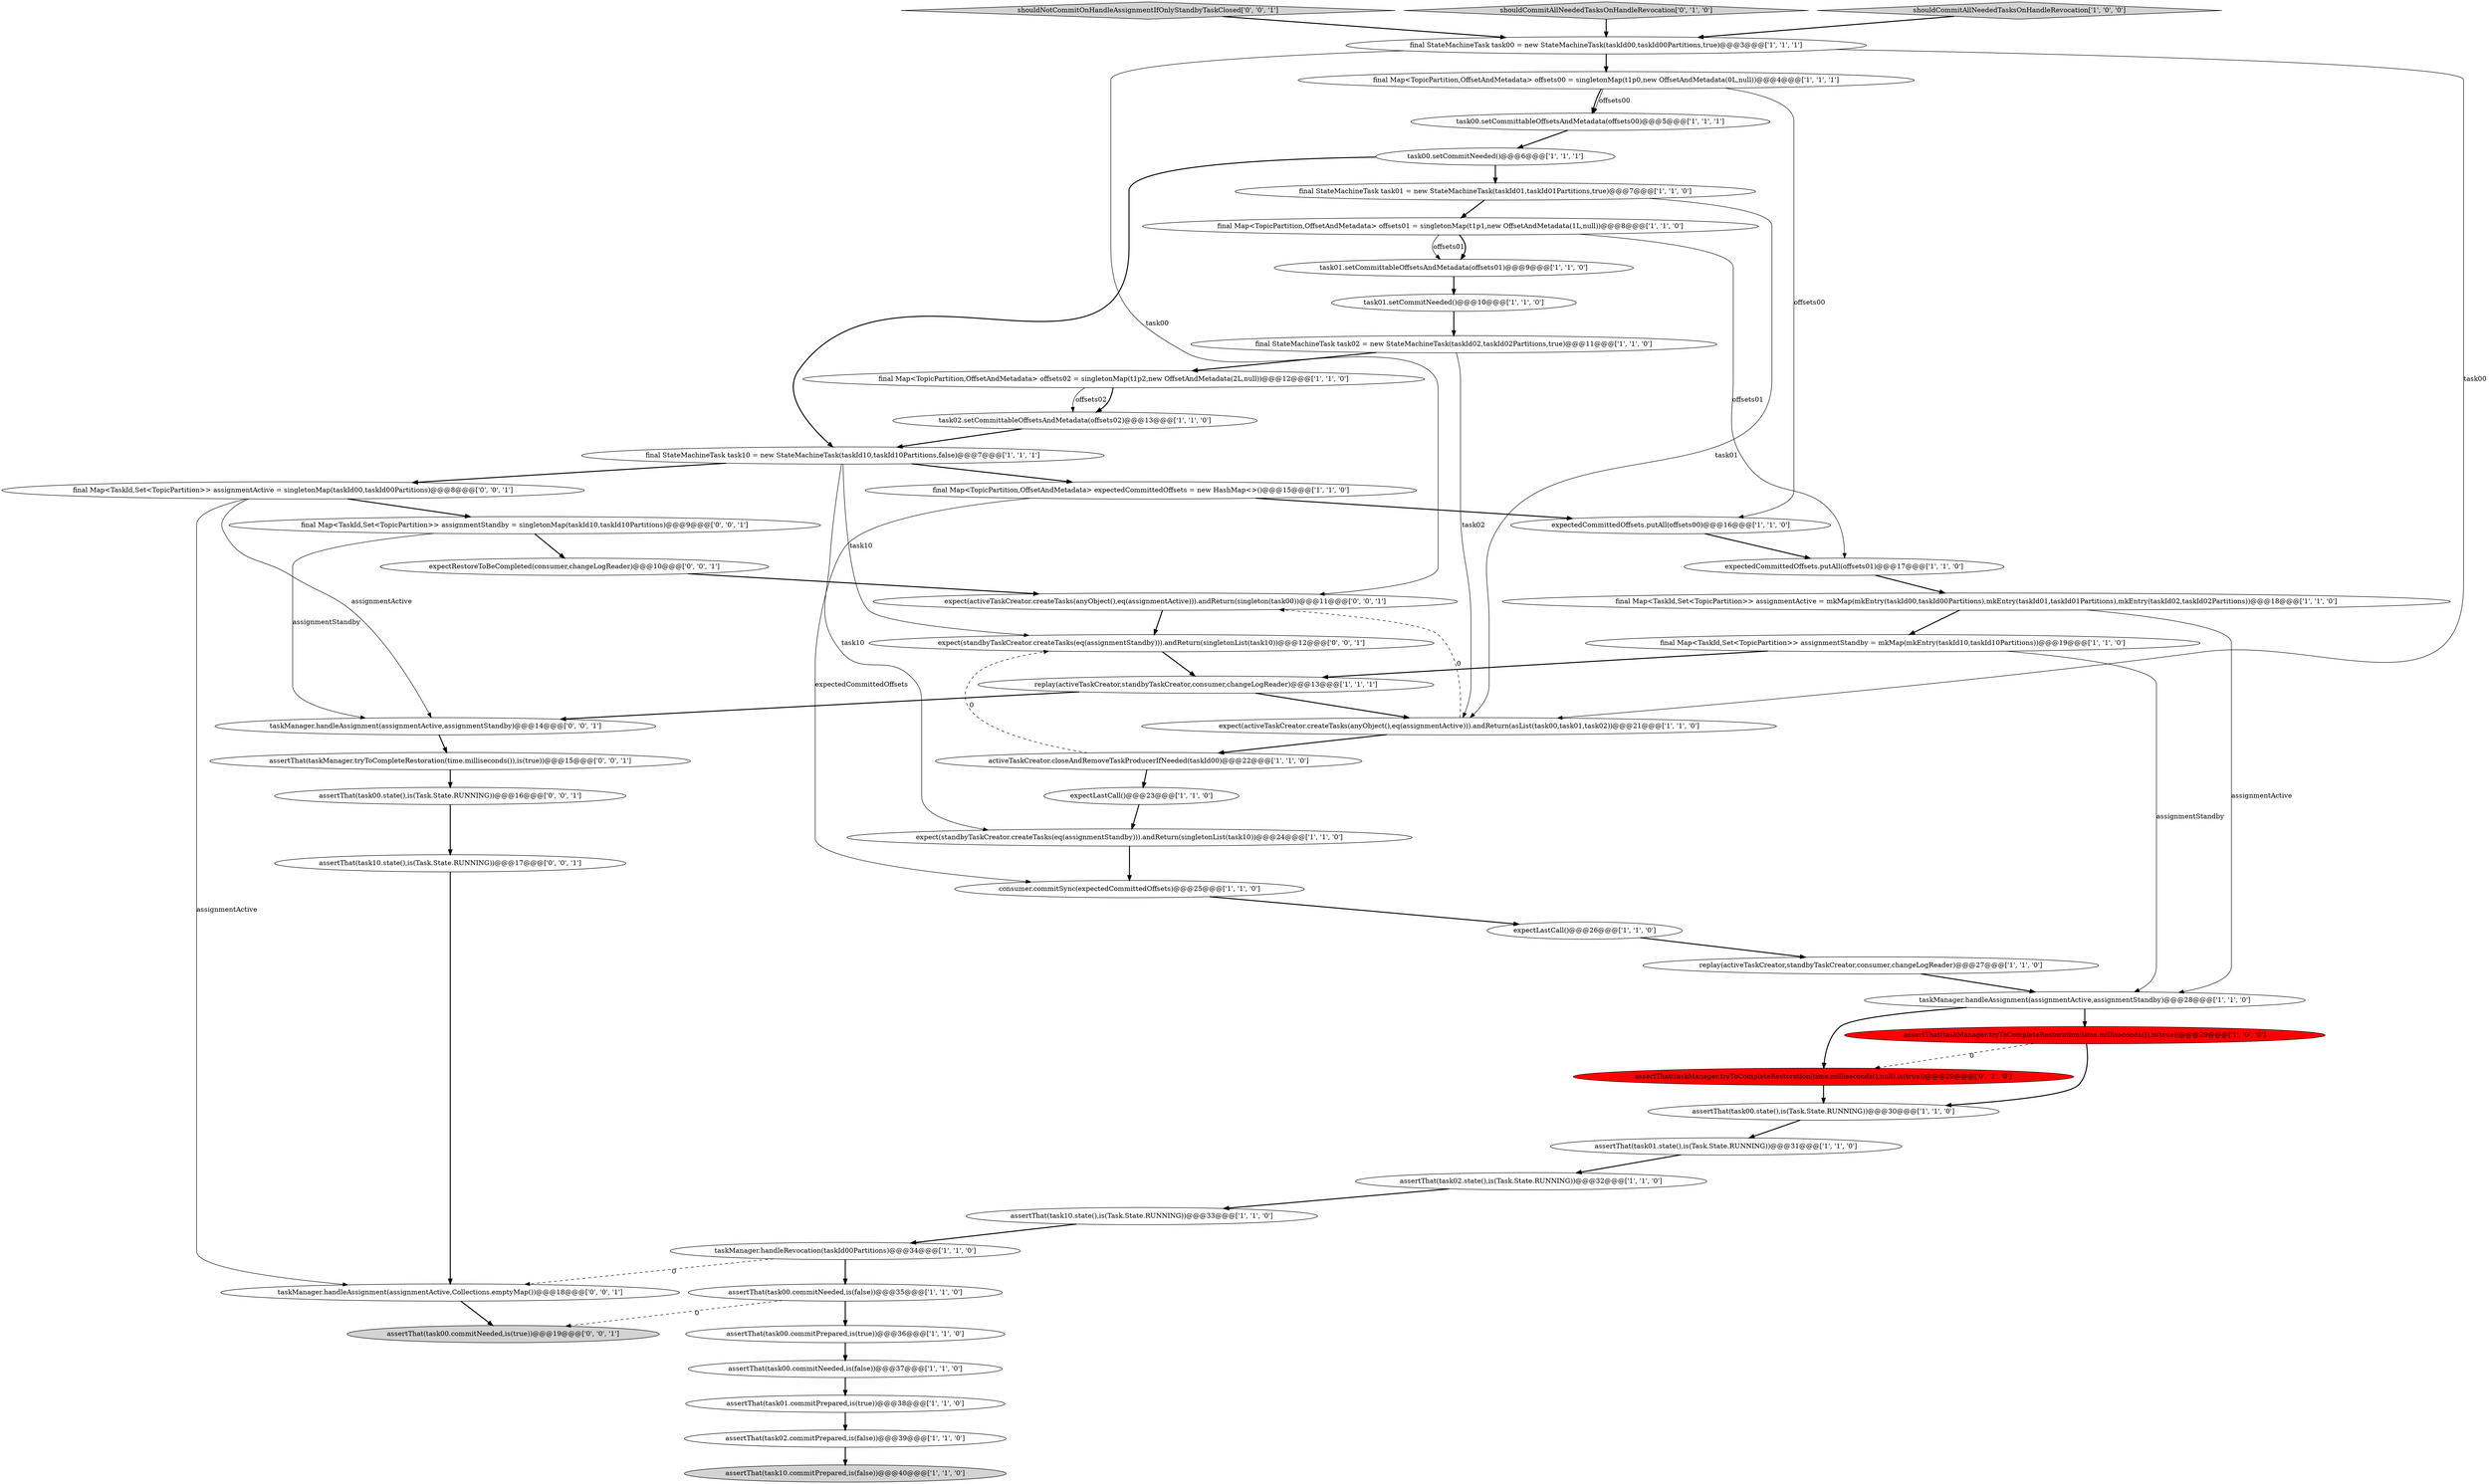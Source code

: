 digraph {
10 [style = filled, label = "final Map<TopicPartition,OffsetAndMetadata> offsets00 = singletonMap(t1p0,new OffsetAndMetadata(0L,null))@@@4@@@['1', '1', '1']", fillcolor = white, shape = ellipse image = "AAA0AAABBB1BBB"];
37 [style = filled, label = "final StateMachineTask task02 = new StateMachineTask(taskId02,taskId02Partitions,true)@@@11@@@['1', '1', '0']", fillcolor = white, shape = ellipse image = "AAA0AAABBB1BBB"];
36 [style = filled, label = "assertThat(task00.state(),is(Task.State.RUNNING))@@@30@@@['1', '1', '0']", fillcolor = white, shape = ellipse image = "AAA0AAABBB1BBB"];
44 [style = filled, label = "assertThat(task10.state(),is(Task.State.RUNNING))@@@17@@@['0', '0', '1']", fillcolor = white, shape = ellipse image = "AAA0AAABBB3BBB"];
11 [style = filled, label = "final StateMachineTask task00 = new StateMachineTask(taskId00,taskId00Partitions,true)@@@3@@@['1', '1', '1']", fillcolor = white, shape = ellipse image = "AAA0AAABBB1BBB"];
46 [style = filled, label = "final Map<TaskId,Set<TopicPartition>> assignmentStandby = singletonMap(taskId10,taskId10Partitions)@@@9@@@['0', '0', '1']", fillcolor = white, shape = ellipse image = "AAA0AAABBB3BBB"];
35 [style = filled, label = "assertThat(task00.commitNeeded,is(false))@@@37@@@['1', '1', '0']", fillcolor = white, shape = ellipse image = "AAA0AAABBB1BBB"];
22 [style = filled, label = "assertThat(task01.state(),is(Task.State.RUNNING))@@@31@@@['1', '1', '0']", fillcolor = white, shape = ellipse image = "AAA0AAABBB1BBB"];
17 [style = filled, label = "taskManager.handleAssignment(assignmentActive,assignmentStandby)@@@28@@@['1', '1', '0']", fillcolor = white, shape = ellipse image = "AAA0AAABBB1BBB"];
27 [style = filled, label = "expectedCommittedOffsets.putAll(offsets01)@@@17@@@['1', '1', '0']", fillcolor = white, shape = ellipse image = "AAA0AAABBB1BBB"];
32 [style = filled, label = "replay(activeTaskCreator,standbyTaskCreator,consumer,changeLogReader)@@@13@@@['1', '1', '1']", fillcolor = white, shape = ellipse image = "AAA0AAABBB1BBB"];
4 [style = filled, label = "assertThat(task01.commitPrepared,is(true))@@@38@@@['1', '1', '0']", fillcolor = white, shape = ellipse image = "AAA0AAABBB1BBB"];
43 [style = filled, label = "taskManager.handleAssignment(assignmentActive,Collections.emptyMap())@@@18@@@['0', '0', '1']", fillcolor = white, shape = ellipse image = "AAA0AAABBB3BBB"];
12 [style = filled, label = "expectLastCall()@@@23@@@['1', '1', '0']", fillcolor = white, shape = ellipse image = "AAA0AAABBB1BBB"];
28 [style = filled, label = "taskManager.handleRevocation(taskId00Partitions)@@@34@@@['1', '1', '0']", fillcolor = white, shape = ellipse image = "AAA0AAABBB1BBB"];
20 [style = filled, label = "final Map<TaskId,Set<TopicPartition>> assignmentActive = mkMap(mkEntry(taskId00,taskId00Partitions),mkEntry(taskId01,taskId01Partitions),mkEntry(taskId02,taskId02Partitions))@@@18@@@['1', '1', '0']", fillcolor = white, shape = ellipse image = "AAA0AAABBB1BBB"];
29 [style = filled, label = "assertThat(task00.commitPrepared,is(true))@@@36@@@['1', '1', '0']", fillcolor = white, shape = ellipse image = "AAA0AAABBB1BBB"];
33 [style = filled, label = "replay(activeTaskCreator,standbyTaskCreator,consumer,changeLogReader)@@@27@@@['1', '1', '0']", fillcolor = white, shape = ellipse image = "AAA0AAABBB1BBB"];
26 [style = filled, label = "assertThat(task10.commitPrepared,is(false))@@@40@@@['1', '1', '0']", fillcolor = lightgray, shape = ellipse image = "AAA0AAABBB1BBB"];
6 [style = filled, label = "assertThat(task02.state(),is(Task.State.RUNNING))@@@32@@@['1', '1', '0']", fillcolor = white, shape = ellipse image = "AAA0AAABBB1BBB"];
24 [style = filled, label = "consumer.commitSync(expectedCommittedOffsets)@@@25@@@['1', '1', '0']", fillcolor = white, shape = ellipse image = "AAA0AAABBB1BBB"];
19 [style = filled, label = "final Map<TopicPartition,OffsetAndMetadata> offsets02 = singletonMap(t1p2,new OffsetAndMetadata(2L,null))@@@12@@@['1', '1', '0']", fillcolor = white, shape = ellipse image = "AAA0AAABBB1BBB"];
51 [style = filled, label = "expect(activeTaskCreator.createTasks(anyObject(),eq(assignmentActive))).andReturn(singleton(task00))@@@11@@@['0', '0', '1']", fillcolor = white, shape = ellipse image = "AAA0AAABBB3BBB"];
2 [style = filled, label = "task00.setCommittableOffsetsAndMetadata(offsets00)@@@5@@@['1', '1', '1']", fillcolor = white, shape = ellipse image = "AAA0AAABBB1BBB"];
3 [style = filled, label = "expectLastCall()@@@26@@@['1', '1', '0']", fillcolor = white, shape = ellipse image = "AAA0AAABBB1BBB"];
8 [style = filled, label = "assertThat(taskManager.tryToCompleteRestoration(time.milliseconds()),is(true))@@@29@@@['1', '0', '0']", fillcolor = red, shape = ellipse image = "AAA1AAABBB1BBB"];
49 [style = filled, label = "assertThat(task00.state(),is(Task.State.RUNNING))@@@16@@@['0', '0', '1']", fillcolor = white, shape = ellipse image = "AAA0AAABBB3BBB"];
50 [style = filled, label = "shouldNotCommitOnHandleAssignmentIfOnlyStandbyTaskClosed['0', '0', '1']", fillcolor = lightgray, shape = diamond image = "AAA0AAABBB3BBB"];
15 [style = filled, label = "task00.setCommitNeeded()@@@6@@@['1', '1', '1']", fillcolor = white, shape = ellipse image = "AAA0AAABBB1BBB"];
40 [style = filled, label = "assertThat(taskManager.tryToCompleteRestoration(time.milliseconds(),null),is(true))@@@29@@@['0', '1', '0']", fillcolor = red, shape = ellipse image = "AAA1AAABBB2BBB"];
13 [style = filled, label = "assertThat(task00.commitNeeded,is(false))@@@35@@@['1', '1', '0']", fillcolor = white, shape = ellipse image = "AAA0AAABBB1BBB"];
16 [style = filled, label = "task01.setCommittableOffsetsAndMetadata(offsets01)@@@9@@@['1', '1', '0']", fillcolor = white, shape = ellipse image = "AAA0AAABBB1BBB"];
45 [style = filled, label = "final Map<TaskId,Set<TopicPartition>> assignmentActive = singletonMap(taskId00,taskId00Partitions)@@@8@@@['0', '0', '1']", fillcolor = white, shape = ellipse image = "AAA0AAABBB3BBB"];
52 [style = filled, label = "assertThat(taskManager.tryToCompleteRestoration(time.milliseconds()),is(true))@@@15@@@['0', '0', '1']", fillcolor = white, shape = ellipse image = "AAA0AAABBB3BBB"];
30 [style = filled, label = "expect(activeTaskCreator.createTasks(anyObject(),eq(assignmentActive))).andReturn(asList(task00,task01,task02))@@@21@@@['1', '1', '0']", fillcolor = white, shape = ellipse image = "AAA0AAABBB1BBB"];
21 [style = filled, label = "task02.setCommittableOffsetsAndMetadata(offsets02)@@@13@@@['1', '1', '0']", fillcolor = white, shape = ellipse image = "AAA0AAABBB1BBB"];
39 [style = filled, label = "shouldCommitAllNeededTasksOnHandleRevocation['0', '1', '0']", fillcolor = lightgray, shape = diamond image = "AAA0AAABBB2BBB"];
0 [style = filled, label = "expectedCommittedOffsets.putAll(offsets00)@@@16@@@['1', '1', '0']", fillcolor = white, shape = ellipse image = "AAA0AAABBB1BBB"];
31 [style = filled, label = "final Map<TopicPartition,OffsetAndMetadata> offsets01 = singletonMap(t1p1,new OffsetAndMetadata(1L,null))@@@8@@@['1', '1', '0']", fillcolor = white, shape = ellipse image = "AAA0AAABBB1BBB"];
34 [style = filled, label = "final Map<TopicPartition,OffsetAndMetadata> expectedCommittedOffsets = new HashMap<>()@@@15@@@['1', '1', '0']", fillcolor = white, shape = ellipse image = "AAA0AAABBB1BBB"];
5 [style = filled, label = "shouldCommitAllNeededTasksOnHandleRevocation['1', '0', '0']", fillcolor = lightgray, shape = diamond image = "AAA0AAABBB1BBB"];
18 [style = filled, label = "task01.setCommitNeeded()@@@10@@@['1', '1', '0']", fillcolor = white, shape = ellipse image = "AAA0AAABBB1BBB"];
42 [style = filled, label = "assertThat(task00.commitNeeded,is(true))@@@19@@@['0', '0', '1']", fillcolor = lightgray, shape = ellipse image = "AAA0AAABBB3BBB"];
14 [style = filled, label = "assertThat(task10.state(),is(Task.State.RUNNING))@@@33@@@['1', '1', '0']", fillcolor = white, shape = ellipse image = "AAA0AAABBB1BBB"];
1 [style = filled, label = "final StateMachineTask task10 = new StateMachineTask(taskId10,taskId10Partitions,false)@@@7@@@['1', '1', '1']", fillcolor = white, shape = ellipse image = "AAA0AAABBB1BBB"];
7 [style = filled, label = "activeTaskCreator.closeAndRemoveTaskProducerIfNeeded(taskId00)@@@22@@@['1', '1', '0']", fillcolor = white, shape = ellipse image = "AAA0AAABBB1BBB"];
9 [style = filled, label = "expect(standbyTaskCreator.createTasks(eq(assignmentStandby))).andReturn(singletonList(task10))@@@24@@@['1', '1', '0']", fillcolor = white, shape = ellipse image = "AAA0AAABBB1BBB"];
23 [style = filled, label = "final Map<TaskId,Set<TopicPartition>> assignmentStandby = mkMap(mkEntry(taskId10,taskId10Partitions))@@@19@@@['1', '1', '0']", fillcolor = white, shape = ellipse image = "AAA0AAABBB1BBB"];
41 [style = filled, label = "taskManager.handleAssignment(assignmentActive,assignmentStandby)@@@14@@@['0', '0', '1']", fillcolor = white, shape = ellipse image = "AAA0AAABBB3BBB"];
25 [style = filled, label = "final StateMachineTask task01 = new StateMachineTask(taskId01,taskId01Partitions,true)@@@7@@@['1', '1', '0']", fillcolor = white, shape = ellipse image = "AAA0AAABBB1BBB"];
47 [style = filled, label = "expectRestoreToBeCompleted(consumer,changeLogReader)@@@10@@@['0', '0', '1']", fillcolor = white, shape = ellipse image = "AAA0AAABBB3BBB"];
38 [style = filled, label = "assertThat(task02.commitPrepared,is(false))@@@39@@@['1', '1', '0']", fillcolor = white, shape = ellipse image = "AAA0AAABBB1BBB"];
48 [style = filled, label = "expect(standbyTaskCreator.createTasks(eq(assignmentStandby))).andReturn(singletonList(task10))@@@12@@@['0', '0', '1']", fillcolor = white, shape = ellipse image = "AAA0AAABBB3BBB"];
18->37 [style = bold, label=""];
20->17 [style = solid, label="assignmentActive"];
17->8 [style = bold, label=""];
45->43 [style = solid, label="assignmentActive"];
13->42 [style = dashed, label="0"];
8->40 [style = dashed, label="0"];
16->18 [style = bold, label=""];
4->38 [style = bold, label=""];
11->30 [style = solid, label="task00"];
31->16 [style = solid, label="offsets01"];
31->16 [style = bold, label=""];
7->12 [style = bold, label=""];
15->25 [style = bold, label=""];
0->27 [style = bold, label=""];
52->49 [style = bold, label=""];
10->0 [style = solid, label="offsets00"];
37->30 [style = solid, label="task02"];
19->21 [style = solid, label="offsets02"];
36->22 [style = bold, label=""];
49->44 [style = bold, label=""];
1->48 [style = solid, label="task10"];
43->42 [style = bold, label=""];
23->32 [style = bold, label=""];
17->40 [style = bold, label=""];
7->48 [style = dashed, label="0"];
28->13 [style = bold, label=""];
14->28 [style = bold, label=""];
3->33 [style = bold, label=""];
23->17 [style = solid, label="assignmentStandby"];
32->30 [style = bold, label=""];
12->9 [style = bold, label=""];
39->11 [style = bold, label=""];
46->47 [style = bold, label=""];
11->51 [style = solid, label="task00"];
35->4 [style = bold, label=""];
34->0 [style = bold, label=""];
44->43 [style = bold, label=""];
41->52 [style = bold, label=""];
25->31 [style = bold, label=""];
6->14 [style = bold, label=""];
13->29 [style = bold, label=""];
8->36 [style = bold, label=""];
1->34 [style = bold, label=""];
51->48 [style = bold, label=""];
46->41 [style = solid, label="assignmentStandby"];
10->2 [style = solid, label="offsets00"];
20->23 [style = bold, label=""];
50->11 [style = bold, label=""];
40->36 [style = bold, label=""];
28->43 [style = dashed, label="0"];
11->10 [style = bold, label=""];
30->7 [style = bold, label=""];
25->30 [style = solid, label="task01"];
21->1 [style = bold, label=""];
2->15 [style = bold, label=""];
47->51 [style = bold, label=""];
48->32 [style = bold, label=""];
34->24 [style = solid, label="expectedCommittedOffsets"];
22->6 [style = bold, label=""];
10->2 [style = bold, label=""];
38->26 [style = bold, label=""];
5->11 [style = bold, label=""];
37->19 [style = bold, label=""];
29->35 [style = bold, label=""];
45->46 [style = bold, label=""];
32->41 [style = bold, label=""];
31->27 [style = solid, label="offsets01"];
1->9 [style = solid, label="task10"];
30->51 [style = dashed, label="0"];
45->41 [style = solid, label="assignmentActive"];
1->45 [style = bold, label=""];
27->20 [style = bold, label=""];
24->3 [style = bold, label=""];
9->24 [style = bold, label=""];
33->17 [style = bold, label=""];
15->1 [style = bold, label=""];
19->21 [style = bold, label=""];
}
